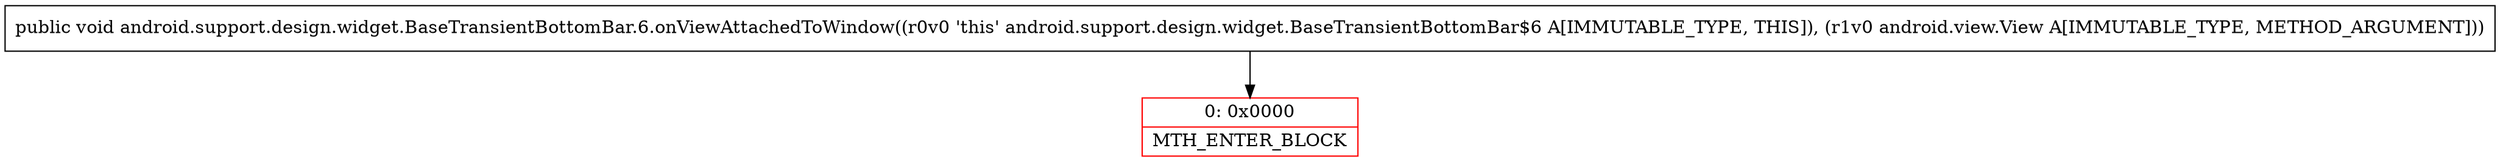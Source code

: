 digraph "CFG forandroid.support.design.widget.BaseTransientBottomBar.6.onViewAttachedToWindow(Landroid\/view\/View;)V" {
subgraph cluster_Region_329229594 {
label = "R(0)";
node [shape=record,color=blue];
}
Node_0 [shape=record,color=red,label="{0\:\ 0x0000|MTH_ENTER_BLOCK\l}"];
MethodNode[shape=record,label="{public void android.support.design.widget.BaseTransientBottomBar.6.onViewAttachedToWindow((r0v0 'this' android.support.design.widget.BaseTransientBottomBar$6 A[IMMUTABLE_TYPE, THIS]), (r1v0 android.view.View A[IMMUTABLE_TYPE, METHOD_ARGUMENT])) }"];
MethodNode -> Node_0;
}

